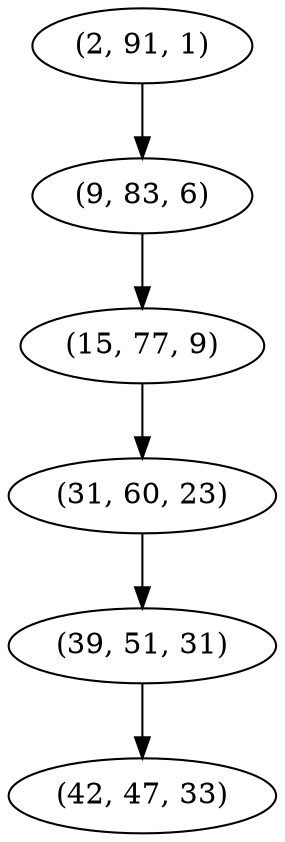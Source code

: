 digraph tree {
    "(2, 91, 1)";
    "(9, 83, 6)";
    "(15, 77, 9)";
    "(31, 60, 23)";
    "(39, 51, 31)";
    "(42, 47, 33)";
    "(2, 91, 1)" -> "(9, 83, 6)";
    "(9, 83, 6)" -> "(15, 77, 9)";
    "(15, 77, 9)" -> "(31, 60, 23)";
    "(31, 60, 23)" -> "(39, 51, 31)";
    "(39, 51, 31)" -> "(42, 47, 33)";
}
